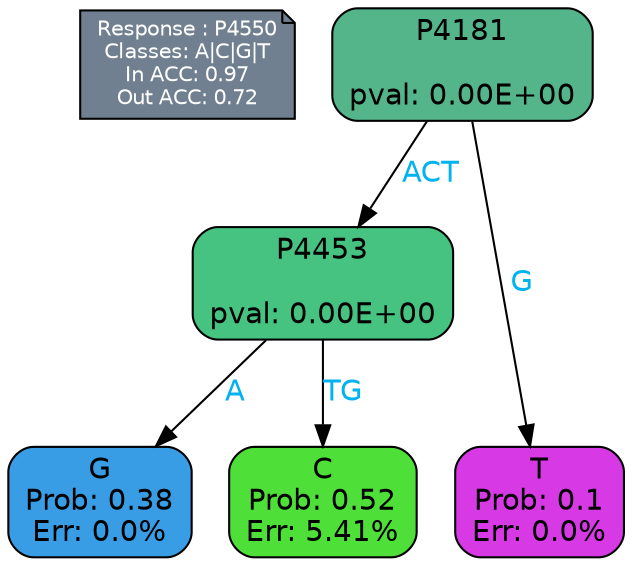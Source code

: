 digraph Tree {
node [shape=box, style="filled, rounded", color="black", fontname=helvetica] ;
graph [ranksep=equally, splines=polylines, bgcolor=transparent, dpi=600] ;
edge [fontname=helvetica] ;
LEGEND [label="Response : P4550
Classes: A|C|G|T
In ACC: 0.97
Out ACC: 0.72
",shape=note,align=left,style=filled,fillcolor="slategray",fontcolor="white",fontsize=10];1 [label="P4181

pval: 0.00E+00", fillcolor="#54b58b"] ;
2 [label="P4453

pval: 0.00E+00", fillcolor="#46c381"] ;
3 [label="G
Prob: 0.38
Err: 0.0%", fillcolor="#399de5"] ;
4 [label="C
Prob: 0.52
Err: 5.41%", fillcolor="#4fdf39"] ;
5 [label="T
Prob: 0.1
Err: 0.0%", fillcolor="#d739e5"] ;
1 -> 2 [label="ACT",fontcolor=deepskyblue2] ;
1 -> 5 [label="G",fontcolor=deepskyblue2] ;
2 -> 3 [label="A",fontcolor=deepskyblue2] ;
2 -> 4 [label="TG",fontcolor=deepskyblue2] ;
{rank = same; 3;4;5;}{rank = same; LEGEND;1;}}